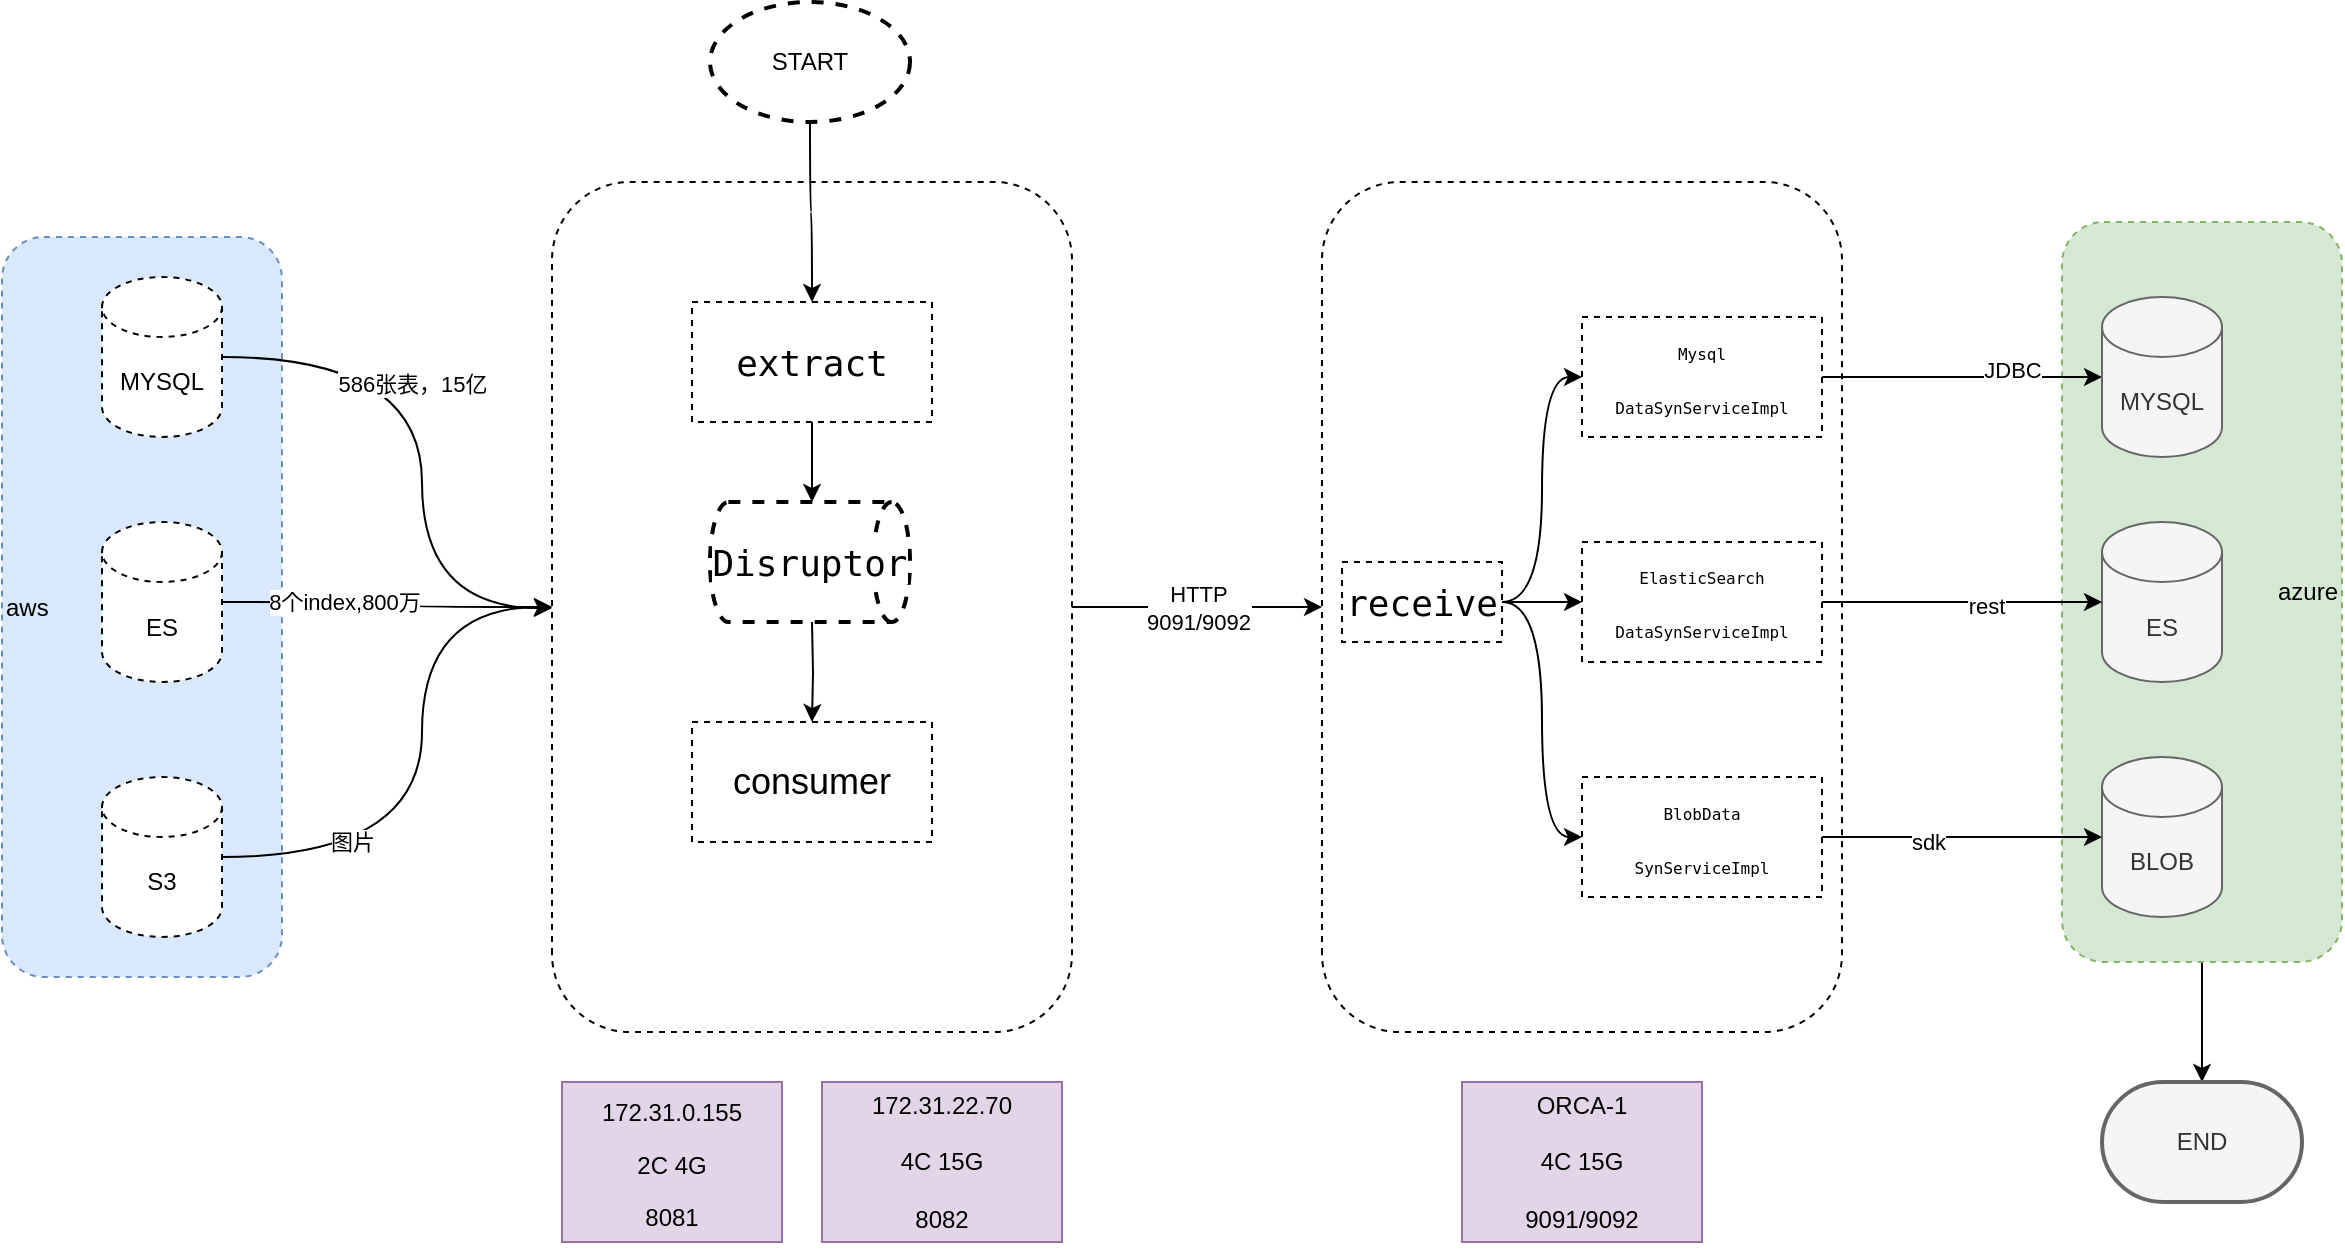 <mxfile version="15.0.3" type="github">
  <diagram id="t5xvBoaTmmZxRE-rDOfT" name="Page-1">
    <mxGraphModel dx="1609" dy="1581" grid="1" gridSize="10" guides="1" tooltips="1" connect="1" arrows="1" fold="1" page="1" pageScale="1" pageWidth="827" pageHeight="1169" math="0" shadow="0">
      <root>
        <mxCell id="0" />
        <mxCell id="1" parent="0" />
        <mxCell id="93JEq6r9NOaDuIXSmWfF-48" value="" style="edgeStyle=orthogonalEdgeStyle;curved=1;rounded=0;orthogonalLoop=1;jettySize=auto;html=1;" edge="1" parent="1" source="93JEq6r9NOaDuIXSmWfF-27" target="93JEq6r9NOaDuIXSmWfF-47">
          <mxGeometry relative="1" as="geometry" />
        </mxCell>
        <mxCell id="93JEq6r9NOaDuIXSmWfF-27" value="azure" style="rounded=1;whiteSpace=wrap;html=1;dashed=1;fillColor=#d5e8d4;strokeColor=#82b366;align=right;" vertex="1" parent="1">
          <mxGeometry x="990" y="60" width="140" height="370" as="geometry" />
        </mxCell>
        <mxCell id="93JEq6r9NOaDuIXSmWfF-2" value="aws" style="rounded=1;whiteSpace=wrap;html=1;dashed=1;fillColor=#dae8fc;strokeColor=#6c8ebf;align=left;" vertex="1" parent="1">
          <mxGeometry x="-40" y="67.5" width="140" height="370" as="geometry" />
        </mxCell>
        <mxCell id="93JEq6r9NOaDuIXSmWfF-3" value="&lt;p&gt;&lt;span style=&quot;vertical-align: sub&quot;&gt;172.31.0.155&lt;/span&gt;&lt;br&gt;&lt;/p&gt;&lt;p&gt;&lt;span&gt;2C 4G&lt;/span&gt;&lt;/p&gt;&lt;p&gt;&lt;span&gt;8081&lt;/span&gt;&lt;/p&gt;" style="rounded=0;whiteSpace=wrap;html=1;align=center;fillColor=#e1d5e7;strokeColor=#9673a6;" vertex="1" parent="1">
          <mxGeometry x="240" y="490" width="110" height="80" as="geometry" />
        </mxCell>
        <mxCell id="93JEq6r9NOaDuIXSmWfF-4" value="172.31.22.70&lt;br&gt;&lt;br&gt;4C 15G&lt;br&gt;&lt;br&gt;8082" style="rounded=0;whiteSpace=wrap;html=1;fillColor=#e1d5e7;strokeColor=#9673a6;" vertex="1" parent="1">
          <mxGeometry x="370" y="490" width="120" height="80" as="geometry" />
        </mxCell>
        <mxCell id="93JEq6r9NOaDuIXSmWfF-16" value="" style="edgeStyle=orthogonalEdgeStyle;rounded=0;orthogonalLoop=1;jettySize=auto;html=1;curved=1;" edge="1" parent="1" source="93JEq6r9NOaDuIXSmWfF-7" target="93JEq6r9NOaDuIXSmWfF-10">
          <mxGeometry relative="1" as="geometry">
            <Array as="points">
              <mxPoint x="170" y="128" />
              <mxPoint x="170" y="253" />
            </Array>
          </mxGeometry>
        </mxCell>
        <mxCell id="93JEq6r9NOaDuIXSmWfF-30" value="586张表，15亿" style="edgeLabel;html=1;align=center;verticalAlign=middle;resizable=0;points=[];" vertex="1" connectable="0" parent="93JEq6r9NOaDuIXSmWfF-16">
          <mxGeometry x="-0.351" y="-13" relative="1" as="geometry">
            <mxPoint as="offset" />
          </mxGeometry>
        </mxCell>
        <mxCell id="93JEq6r9NOaDuIXSmWfF-7" value="&lt;span&gt;MYSQL&lt;/span&gt;" style="shape=cylinder3;whiteSpace=wrap;html=1;boundedLbl=1;backgroundOutline=1;size=15;dashed=1;" vertex="1" parent="1">
          <mxGeometry x="10" y="87.5" width="60" height="80" as="geometry" />
        </mxCell>
        <mxCell id="93JEq6r9NOaDuIXSmWfF-17" style="edgeStyle=orthogonalEdgeStyle;curved=1;rounded=0;orthogonalLoop=1;jettySize=auto;html=1;" edge="1" parent="1" source="93JEq6r9NOaDuIXSmWfF-8" target="93JEq6r9NOaDuIXSmWfF-10">
          <mxGeometry relative="1" as="geometry" />
        </mxCell>
        <mxCell id="93JEq6r9NOaDuIXSmWfF-31" value="8个index,800万" style="edgeLabel;html=1;align=center;verticalAlign=middle;resizable=0;points=[];" vertex="1" connectable="0" parent="93JEq6r9NOaDuIXSmWfF-17">
          <mxGeometry x="-0.272" relative="1" as="geometry">
            <mxPoint as="offset" />
          </mxGeometry>
        </mxCell>
        <mxCell id="93JEq6r9NOaDuIXSmWfF-8" value="&lt;span&gt;ES&lt;/span&gt;" style="shape=cylinder3;whiteSpace=wrap;html=1;boundedLbl=1;backgroundOutline=1;size=15;dashed=1;" vertex="1" parent="1">
          <mxGeometry x="10" y="210" width="60" height="80" as="geometry" />
        </mxCell>
        <mxCell id="93JEq6r9NOaDuIXSmWfF-18" style="edgeStyle=orthogonalEdgeStyle;curved=1;rounded=0;orthogonalLoop=1;jettySize=auto;html=1;entryX=0.5;entryY=0;entryDx=0;entryDy=0;" edge="1" parent="1" source="93JEq6r9NOaDuIXSmWfF-9" target="93JEq6r9NOaDuIXSmWfF-10">
          <mxGeometry relative="1" as="geometry">
            <Array as="points">
              <mxPoint x="170" y="378" />
              <mxPoint x="170" y="253" />
            </Array>
          </mxGeometry>
        </mxCell>
        <mxCell id="93JEq6r9NOaDuIXSmWfF-32" value="图片" style="edgeLabel;html=1;align=center;verticalAlign=middle;resizable=0;points=[];" vertex="1" connectable="0" parent="93JEq6r9NOaDuIXSmWfF-18">
          <mxGeometry x="-0.552" y="8" relative="1" as="geometry">
            <mxPoint as="offset" />
          </mxGeometry>
        </mxCell>
        <mxCell id="93JEq6r9NOaDuIXSmWfF-9" value="&lt;span&gt;S3&lt;/span&gt;" style="shape=cylinder3;whiteSpace=wrap;html=1;boundedLbl=1;backgroundOutline=1;size=15;dashed=1;" vertex="1" parent="1">
          <mxGeometry x="10" y="337.5" width="60" height="80" as="geometry" />
        </mxCell>
        <mxCell id="93JEq6r9NOaDuIXSmWfF-25" value="HTTP&lt;br&gt;9091/9092" style="edgeStyle=orthogonalEdgeStyle;curved=1;rounded=0;orthogonalLoop=1;jettySize=auto;html=1;" edge="1" parent="1" source="93JEq6r9NOaDuIXSmWfF-10" target="93JEq6r9NOaDuIXSmWfF-23">
          <mxGeometry relative="1" as="geometry" />
        </mxCell>
        <mxCell id="93JEq6r9NOaDuIXSmWfF-10" value="&lt;blockquote style=&quot;margin: 0 0 0 40px ; border: none ; padding: 0px&quot;&gt;&lt;blockquote style=&quot;margin: 0 0 0 40px ; border: none ; padding: 0px&quot;&gt;&lt;p style=&quot;text-align: justify&quot;&gt;&lt;br&gt;&lt;/p&gt;&lt;/blockquote&gt;&lt;/blockquote&gt;" style="rounded=1;whiteSpace=wrap;html=1;dashed=1;shadow=0;noLabel=0;labelPadding=0;direction=north;align=center;" vertex="1" parent="1">
          <mxGeometry x="235" y="40" width="260" height="425" as="geometry" />
        </mxCell>
        <mxCell id="93JEq6r9NOaDuIXSmWfF-13" value="" style="edgeStyle=orthogonalEdgeStyle;rounded=0;orthogonalLoop=1;jettySize=auto;html=1;" edge="1" parent="1" source="93JEq6r9NOaDuIXSmWfF-11">
          <mxGeometry relative="1" as="geometry">
            <mxPoint x="365" y="200" as="targetPoint" />
          </mxGeometry>
        </mxCell>
        <mxCell id="93JEq6r9NOaDuIXSmWfF-11" value="&lt;pre style=&quot;background-color: rgb(255 , 255 , 255) ; font-family: &amp;#34;jetbrains mono&amp;#34; , monospace ; font-size: 13.5pt&quot;&gt;extract&lt;/pre&gt;" style="rounded=0;whiteSpace=wrap;html=1;shadow=0;dashed=1;" vertex="1" parent="1">
          <mxGeometry x="305" y="100" width="120" height="60" as="geometry" />
        </mxCell>
        <mxCell id="93JEq6r9NOaDuIXSmWfF-15" value="" style="edgeStyle=orthogonalEdgeStyle;rounded=0;orthogonalLoop=1;jettySize=auto;html=1;" edge="1" parent="1" target="93JEq6r9NOaDuIXSmWfF-14">
          <mxGeometry relative="1" as="geometry">
            <mxPoint x="365" y="260" as="sourcePoint" />
          </mxGeometry>
        </mxCell>
        <mxCell id="93JEq6r9NOaDuIXSmWfF-14" value="&lt;font style=&quot;font-size: 18px&quot;&gt;consumer&lt;/font&gt;" style="rounded=0;whiteSpace=wrap;html=1;shadow=0;dashed=1;" vertex="1" parent="1">
          <mxGeometry x="305" y="310" width="120" height="60" as="geometry" />
        </mxCell>
        <mxCell id="93JEq6r9NOaDuIXSmWfF-21" value="" style="edgeStyle=orthogonalEdgeStyle;curved=1;rounded=0;orthogonalLoop=1;jettySize=auto;html=1;" edge="1" parent="1" source="93JEq6r9NOaDuIXSmWfF-20" target="93JEq6r9NOaDuIXSmWfF-11">
          <mxGeometry relative="1" as="geometry" />
        </mxCell>
        <mxCell id="93JEq6r9NOaDuIXSmWfF-20" value="START" style="strokeWidth=2;html=1;shape=mxgraph.flowchart.start_1;whiteSpace=wrap;shadow=0;dashed=1;" vertex="1" parent="1">
          <mxGeometry x="314" y="-50" width="100" height="60" as="geometry" />
        </mxCell>
        <mxCell id="93JEq6r9NOaDuIXSmWfF-22" value="&lt;pre style=&quot;background-color: rgb(255 , 255 , 255) ; font-family: &amp;#34;jetbrains mono&amp;#34; , monospace ; font-size: 13.5pt&quot;&gt;Disruptor&lt;/pre&gt;" style="strokeWidth=2;html=1;shape=mxgraph.flowchart.direct_data;whiteSpace=wrap;shadow=0;dashed=1;" vertex="1" parent="1">
          <mxGeometry x="314" y="200" width="100" height="60" as="geometry" />
        </mxCell>
        <mxCell id="93JEq6r9NOaDuIXSmWfF-23" value="&lt;blockquote style=&quot;margin: 0 0 0 40px ; border: none ; padding: 0px&quot;&gt;&lt;blockquote style=&quot;margin: 0 0 0 40px ; border: none ; padding: 0px&quot;&gt;&lt;p style=&quot;text-align: justify&quot;&gt;&lt;br&gt;&lt;/p&gt;&lt;/blockquote&gt;&lt;/blockquote&gt;" style="rounded=1;whiteSpace=wrap;html=1;dashed=1;shadow=0;noLabel=0;labelPadding=0;direction=north;align=center;" vertex="1" parent="1">
          <mxGeometry x="620" y="40" width="260" height="425" as="geometry" />
        </mxCell>
        <mxCell id="93JEq6r9NOaDuIXSmWfF-33" style="edgeStyle=orthogonalEdgeStyle;curved=1;rounded=0;orthogonalLoop=1;jettySize=auto;html=1;" edge="1" parent="1" source="93JEq6r9NOaDuIXSmWfF-37" target="93JEq6r9NOaDuIXSmWfF-29">
          <mxGeometry relative="1" as="geometry" />
        </mxCell>
        <mxCell id="93JEq6r9NOaDuIXSmWfF-34" value="JDBC" style="edgeLabel;html=1;align=center;verticalAlign=middle;resizable=0;points=[];" vertex="1" connectable="0" parent="93JEq6r9NOaDuIXSmWfF-33">
          <mxGeometry x="0.347" y="4" relative="1" as="geometry">
            <mxPoint as="offset" />
          </mxGeometry>
        </mxCell>
        <mxCell id="93JEq6r9NOaDuIXSmWfF-40" style="edgeStyle=orthogonalEdgeStyle;curved=1;rounded=0;orthogonalLoop=1;jettySize=auto;html=1;entryX=0;entryY=0.5;entryDx=0;entryDy=0;" edge="1" parent="1" source="93JEq6r9NOaDuIXSmWfF-24" target="93JEq6r9NOaDuIXSmWfF-37">
          <mxGeometry relative="1" as="geometry" />
        </mxCell>
        <mxCell id="93JEq6r9NOaDuIXSmWfF-41" value="" style="edgeStyle=orthogonalEdgeStyle;curved=1;rounded=0;orthogonalLoop=1;jettySize=auto;html=1;" edge="1" parent="1" source="93JEq6r9NOaDuIXSmWfF-24" target="93JEq6r9NOaDuIXSmWfF-38">
          <mxGeometry relative="1" as="geometry" />
        </mxCell>
        <mxCell id="93JEq6r9NOaDuIXSmWfF-42" style="edgeStyle=orthogonalEdgeStyle;curved=1;rounded=0;orthogonalLoop=1;jettySize=auto;html=1;entryX=0;entryY=0.5;entryDx=0;entryDy=0;" edge="1" parent="1" source="93JEq6r9NOaDuIXSmWfF-24" target="93JEq6r9NOaDuIXSmWfF-39">
          <mxGeometry relative="1" as="geometry" />
        </mxCell>
        <mxCell id="93JEq6r9NOaDuIXSmWfF-24" value="&lt;pre style=&quot;background-color: rgb(255 , 255 , 255) ; font-family: &amp;#34;jetbrains mono&amp;#34; , monospace ; font-size: 13.5pt&quot;&gt;&lt;pre style=&quot;font-family: &amp;#34;jetbrains mono&amp;#34; , monospace ; font-size: 13.5pt&quot;&gt;receive&lt;/pre&gt;&lt;/pre&gt;" style="rounded=0;whiteSpace=wrap;html=1;shadow=0;dashed=1;" vertex="1" parent="1">
          <mxGeometry x="630" y="230" width="80" height="40" as="geometry" />
        </mxCell>
        <mxCell id="93JEq6r9NOaDuIXSmWfF-26" value="ORCA-1&lt;br&gt;&lt;br&gt;4C 15G&lt;br&gt;&lt;br&gt;9091/9092" style="rounded=0;whiteSpace=wrap;html=1;fillColor=#e1d5e7;strokeColor=#9673a6;" vertex="1" parent="1">
          <mxGeometry x="690" y="490" width="120" height="80" as="geometry" />
        </mxCell>
        <mxCell id="93JEq6r9NOaDuIXSmWfF-29" value="MYSQL" style="shape=cylinder3;whiteSpace=wrap;html=1;boundedLbl=1;backgroundOutline=1;size=15;rounded=0;strokeColor=#666666;fillColor=#f5f5f5;fontColor=#333333;" vertex="1" parent="1">
          <mxGeometry x="1010" y="97.5" width="60" height="80" as="geometry" />
        </mxCell>
        <mxCell id="93JEq6r9NOaDuIXSmWfF-35" value="ES" style="shape=cylinder3;whiteSpace=wrap;html=1;boundedLbl=1;backgroundOutline=1;size=15;rounded=0;strokeColor=#666666;fillColor=#f5f5f5;fontColor=#333333;" vertex="1" parent="1">
          <mxGeometry x="1010" y="210" width="60" height="80" as="geometry" />
        </mxCell>
        <mxCell id="93JEq6r9NOaDuIXSmWfF-36" value="BLOB" style="shape=cylinder3;whiteSpace=wrap;html=1;boundedLbl=1;backgroundOutline=1;size=15;rounded=0;strokeColor=#666666;fillColor=#f5f5f5;fontColor=#333333;" vertex="1" parent="1">
          <mxGeometry x="1010" y="327.5" width="60" height="80" as="geometry" />
        </mxCell>
        <mxCell id="93JEq6r9NOaDuIXSmWfF-37" value="&lt;pre style=&quot;background-color: rgb(255 , 255 , 255) ; font-family: &amp;#34;jetbrains mono&amp;#34; , monospace&quot;&gt;&lt;pre style=&quot;font-family: &amp;#34;jetbrains mono&amp;#34; , monospace&quot;&gt;&lt;pre style=&quot;font-family: &amp;#34;jetbrains mono&amp;#34; , monospace&quot;&gt;&lt;font style=&quot;font-size: 8px&quot;&gt;Mysql&lt;/font&gt;&lt;/pre&gt;&lt;pre style=&quot;font-family: &amp;#34;jetbrains mono&amp;#34; , monospace&quot;&gt;&lt;font style=&quot;font-size: 8px&quot;&gt;DataSynServiceImpl&lt;/font&gt;&lt;/pre&gt;&lt;/pre&gt;&lt;/pre&gt;" style="rounded=0;whiteSpace=wrap;html=1;shadow=0;dashed=1;" vertex="1" parent="1">
          <mxGeometry x="750" y="107.5" width="120" height="60" as="geometry" />
        </mxCell>
        <mxCell id="93JEq6r9NOaDuIXSmWfF-43" value="" style="edgeStyle=orthogonalEdgeStyle;curved=1;rounded=0;orthogonalLoop=1;jettySize=auto;html=1;entryX=0;entryY=0.5;entryDx=0;entryDy=0;entryPerimeter=0;" edge="1" parent="1" source="93JEq6r9NOaDuIXSmWfF-38" target="93JEq6r9NOaDuIXSmWfF-35">
          <mxGeometry relative="1" as="geometry">
            <mxPoint x="1000" y="280" as="targetPoint" />
          </mxGeometry>
        </mxCell>
        <mxCell id="93JEq6r9NOaDuIXSmWfF-44" value="rest" style="edgeLabel;html=1;align=center;verticalAlign=middle;resizable=0;points=[];" vertex="1" connectable="0" parent="93JEq6r9NOaDuIXSmWfF-43">
          <mxGeometry x="0.167" y="-2" relative="1" as="geometry">
            <mxPoint as="offset" />
          </mxGeometry>
        </mxCell>
        <mxCell id="93JEq6r9NOaDuIXSmWfF-38" value="&lt;pre style=&quot;background-color: rgb(255 , 255 , 255) ; font-family: &amp;#34;jetbrains mono&amp;#34; , monospace&quot;&gt;&lt;pre style=&quot;font-family: &amp;#34;jetbrains mono&amp;#34; , monospace&quot;&gt;&lt;pre style=&quot;font-family: &amp;#34;jetbrains mono&amp;#34; , monospace&quot;&gt;&lt;font style=&quot;font-size: 8px&quot;&gt;ElasticSearch&lt;/font&gt;&lt;/pre&gt;&lt;pre style=&quot;font-family: &amp;#34;jetbrains mono&amp;#34; , monospace&quot;&gt;&lt;font style=&quot;font-size: 8px&quot;&gt;DataSynServiceImpl&lt;/font&gt;&lt;/pre&gt;&lt;/pre&gt;&lt;/pre&gt;" style="rounded=0;whiteSpace=wrap;html=1;shadow=0;dashed=1;" vertex="1" parent="1">
          <mxGeometry x="750" y="220" width="120" height="60" as="geometry" />
        </mxCell>
        <mxCell id="93JEq6r9NOaDuIXSmWfF-45" style="edgeStyle=orthogonalEdgeStyle;curved=1;rounded=0;orthogonalLoop=1;jettySize=auto;html=1;" edge="1" parent="1" source="93JEq6r9NOaDuIXSmWfF-39" target="93JEq6r9NOaDuIXSmWfF-36">
          <mxGeometry relative="1" as="geometry" />
        </mxCell>
        <mxCell id="93JEq6r9NOaDuIXSmWfF-46" value="sdk" style="edgeLabel;html=1;align=center;verticalAlign=middle;resizable=0;points=[];" vertex="1" connectable="0" parent="93JEq6r9NOaDuIXSmWfF-45">
          <mxGeometry x="-0.248" y="-2" relative="1" as="geometry">
            <mxPoint as="offset" />
          </mxGeometry>
        </mxCell>
        <mxCell id="93JEq6r9NOaDuIXSmWfF-39" value="&lt;pre style=&quot;background-color: rgb(255 , 255 , 255) ; font-family: &amp;#34;jetbrains mono&amp;#34; , monospace&quot;&gt;&lt;pre style=&quot;font-family: &amp;#34;jetbrains mono&amp;#34; , monospace&quot;&gt;&lt;pre style=&quot;font-family: &amp;#34;jetbrains mono&amp;#34; , monospace&quot;&gt;&lt;font style=&quot;font-size: 8px&quot;&gt;BlobData&lt;/font&gt;&lt;/pre&gt;&lt;pre style=&quot;font-family: &amp;#34;jetbrains mono&amp;#34; , monospace&quot;&gt;&lt;font style=&quot;font-size: 8px&quot;&gt;SynServiceImpl&lt;/font&gt;&lt;/pre&gt;&lt;/pre&gt;&lt;/pre&gt;" style="rounded=0;whiteSpace=wrap;html=1;shadow=0;dashed=1;" vertex="1" parent="1">
          <mxGeometry x="750" y="337.5" width="120" height="60" as="geometry" />
        </mxCell>
        <mxCell id="93JEq6r9NOaDuIXSmWfF-47" value="END" style="strokeWidth=2;html=1;shape=mxgraph.flowchart.terminator;whiteSpace=wrap;rounded=0;fillColor=#f5f5f5;strokeColor=#666666;fontColor=#333333;" vertex="1" parent="1">
          <mxGeometry x="1010" y="490" width="100" height="60" as="geometry" />
        </mxCell>
      </root>
    </mxGraphModel>
  </diagram>
</mxfile>
